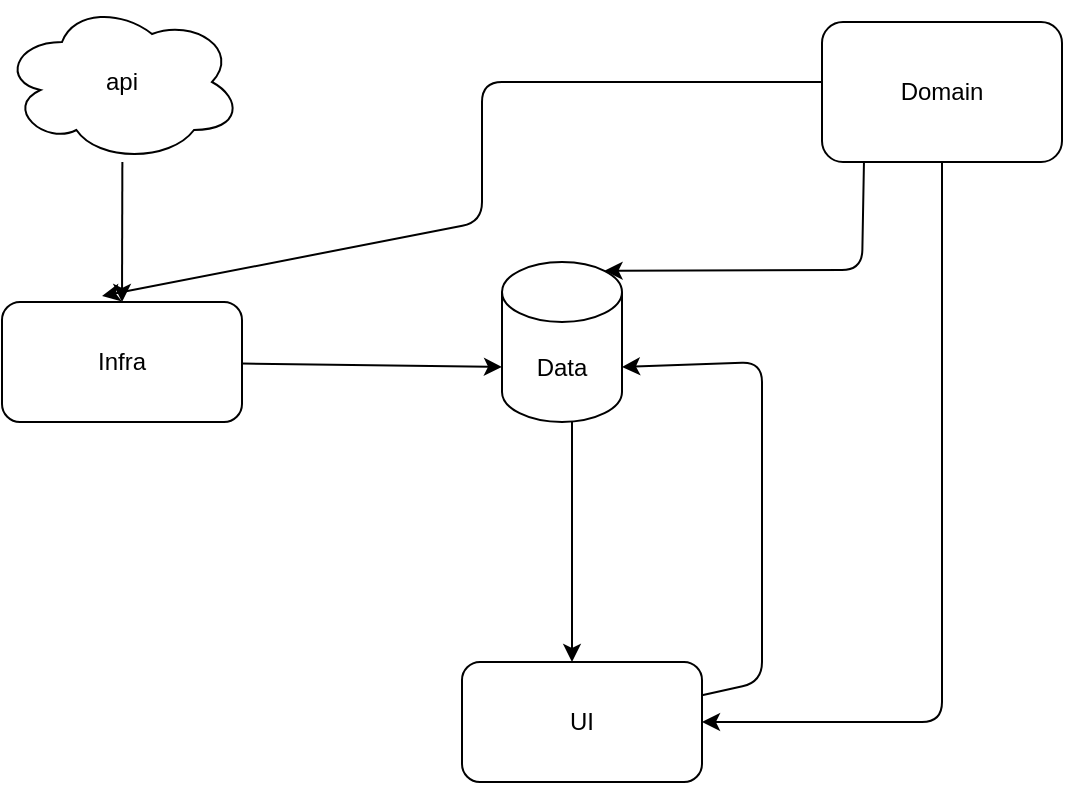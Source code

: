 <mxfile>
    <diagram id="MD3E6d-T6lspDq8PkBVc" name="Page-1">
        <mxGraphModel dx="1152" dy="752" grid="1" gridSize="10" guides="1" tooltips="1" connect="1" arrows="1" fold="1" page="1" pageScale="1" pageWidth="850" pageHeight="1100" math="0" shadow="0">
            <root>
                <mxCell id="0"/>
                <mxCell id="1" parent="0"/>
                <mxCell id="10" style="edgeStyle=none;html=1;" parent="1" edge="1">
                    <mxGeometry relative="1" as="geometry">
                        <mxPoint x="365" y="260" as="sourcePoint"/>
                        <mxPoint x="365" y="380" as="targetPoint"/>
                    </mxGeometry>
                </mxCell>
                <mxCell id="12" style="edgeStyle=none;html=1;entryX=1;entryY=0.5;entryDx=0;entryDy=0;" parent="1" source="3" target="5" edge="1">
                    <mxGeometry relative="1" as="geometry">
                        <Array as="points">
                            <mxPoint x="550" y="410"/>
                        </Array>
                    </mxGeometry>
                </mxCell>
                <mxCell id="17" style="edgeStyle=none;html=1;entryX=0.417;entryY=-0.05;entryDx=0;entryDy=0;entryPerimeter=0;exitX=0;exitY=0.429;exitDx=0;exitDy=0;exitPerimeter=0;" edge="1" parent="1" source="3" target="4">
                    <mxGeometry relative="1" as="geometry">
                        <Array as="points">
                            <mxPoint x="320" y="90"/>
                            <mxPoint x="320" y="160"/>
                        </Array>
                    </mxGeometry>
                </mxCell>
                <mxCell id="18" style="edgeStyle=none;html=1;entryX=0.855;entryY=0;entryDx=0;entryDy=4.35;entryPerimeter=0;exitX=0.175;exitY=0.986;exitDx=0;exitDy=0;exitPerimeter=0;" edge="1" parent="1" source="3" target="13">
                    <mxGeometry relative="1" as="geometry">
                        <Array as="points">
                            <mxPoint x="510" y="184"/>
                        </Array>
                    </mxGeometry>
                </mxCell>
                <mxCell id="3" value="Domain" style="rounded=1;whiteSpace=wrap;html=1;" parent="1" vertex="1">
                    <mxGeometry x="490" y="60" width="120" height="70" as="geometry"/>
                </mxCell>
                <mxCell id="20" style="edgeStyle=none;html=1;entryX=0;entryY=0;entryDx=0;entryDy=52.5;entryPerimeter=0;" edge="1" parent="1" source="4" target="13">
                    <mxGeometry relative="1" as="geometry"/>
                </mxCell>
                <mxCell id="4" value="Infra" style="rounded=1;whiteSpace=wrap;html=1;" parent="1" vertex="1">
                    <mxGeometry x="80" y="200" width="120" height="60" as="geometry"/>
                </mxCell>
                <mxCell id="11" style="edgeStyle=none;html=1;entryX=1;entryY=0;entryDx=0;entryDy=52.5;entryPerimeter=0;" parent="1" source="5" target="13" edge="1">
                    <mxGeometry relative="1" as="geometry">
                        <mxPoint x="425" y="230" as="targetPoint"/>
                        <Array as="points">
                            <mxPoint x="460" y="390"/>
                            <mxPoint x="460" y="330"/>
                            <mxPoint x="460" y="230"/>
                        </Array>
                    </mxGeometry>
                </mxCell>
                <mxCell id="5" value="UI&lt;br&gt;" style="rounded=1;whiteSpace=wrap;html=1;" parent="1" vertex="1">
                    <mxGeometry x="310" y="380" width="120" height="60" as="geometry"/>
                </mxCell>
                <mxCell id="8" style="edgeStyle=none;html=1;entryX=0.5;entryY=0;entryDx=0;entryDy=0;" parent="1" source="6" target="4" edge="1">
                    <mxGeometry relative="1" as="geometry"/>
                </mxCell>
                <mxCell id="6" value="api" style="ellipse;shape=cloud;whiteSpace=wrap;html=1;" parent="1" vertex="1">
                    <mxGeometry x="80" y="50" width="120" height="80" as="geometry"/>
                </mxCell>
                <mxCell id="13" value="Data" style="shape=cylinder3;whiteSpace=wrap;html=1;boundedLbl=1;backgroundOutline=1;size=15;" parent="1" vertex="1">
                    <mxGeometry x="330" y="180" width="60" height="80" as="geometry"/>
                </mxCell>
            </root>
        </mxGraphModel>
    </diagram>
</mxfile>